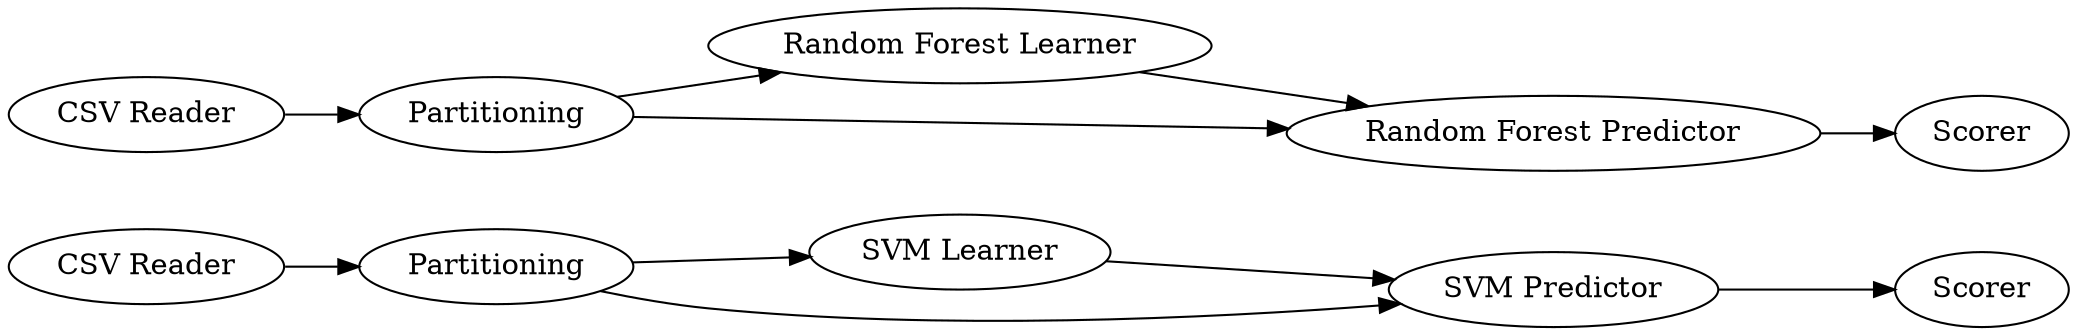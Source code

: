 digraph {
	1 [label="CSV Reader"]
	2 [label=Partitioning]
	3 [label="SVM Learner"]
	4 [label="SVM Predictor"]
	5 [label=Scorer]
	6 [label="CSV Reader"]
	7 [label=Partitioning]
	8 [label="Random Forest Learner"]
	9 [label="Random Forest Predictor"]
	10 [label=Scorer]
	1 -> 2
	2 -> 3
	2 -> 4
	3 -> 4
	4 -> 5
	6 -> 7
	7 -> 8
	7 -> 9
	8 -> 9
	9 -> 10
	rankdir=LR
}
